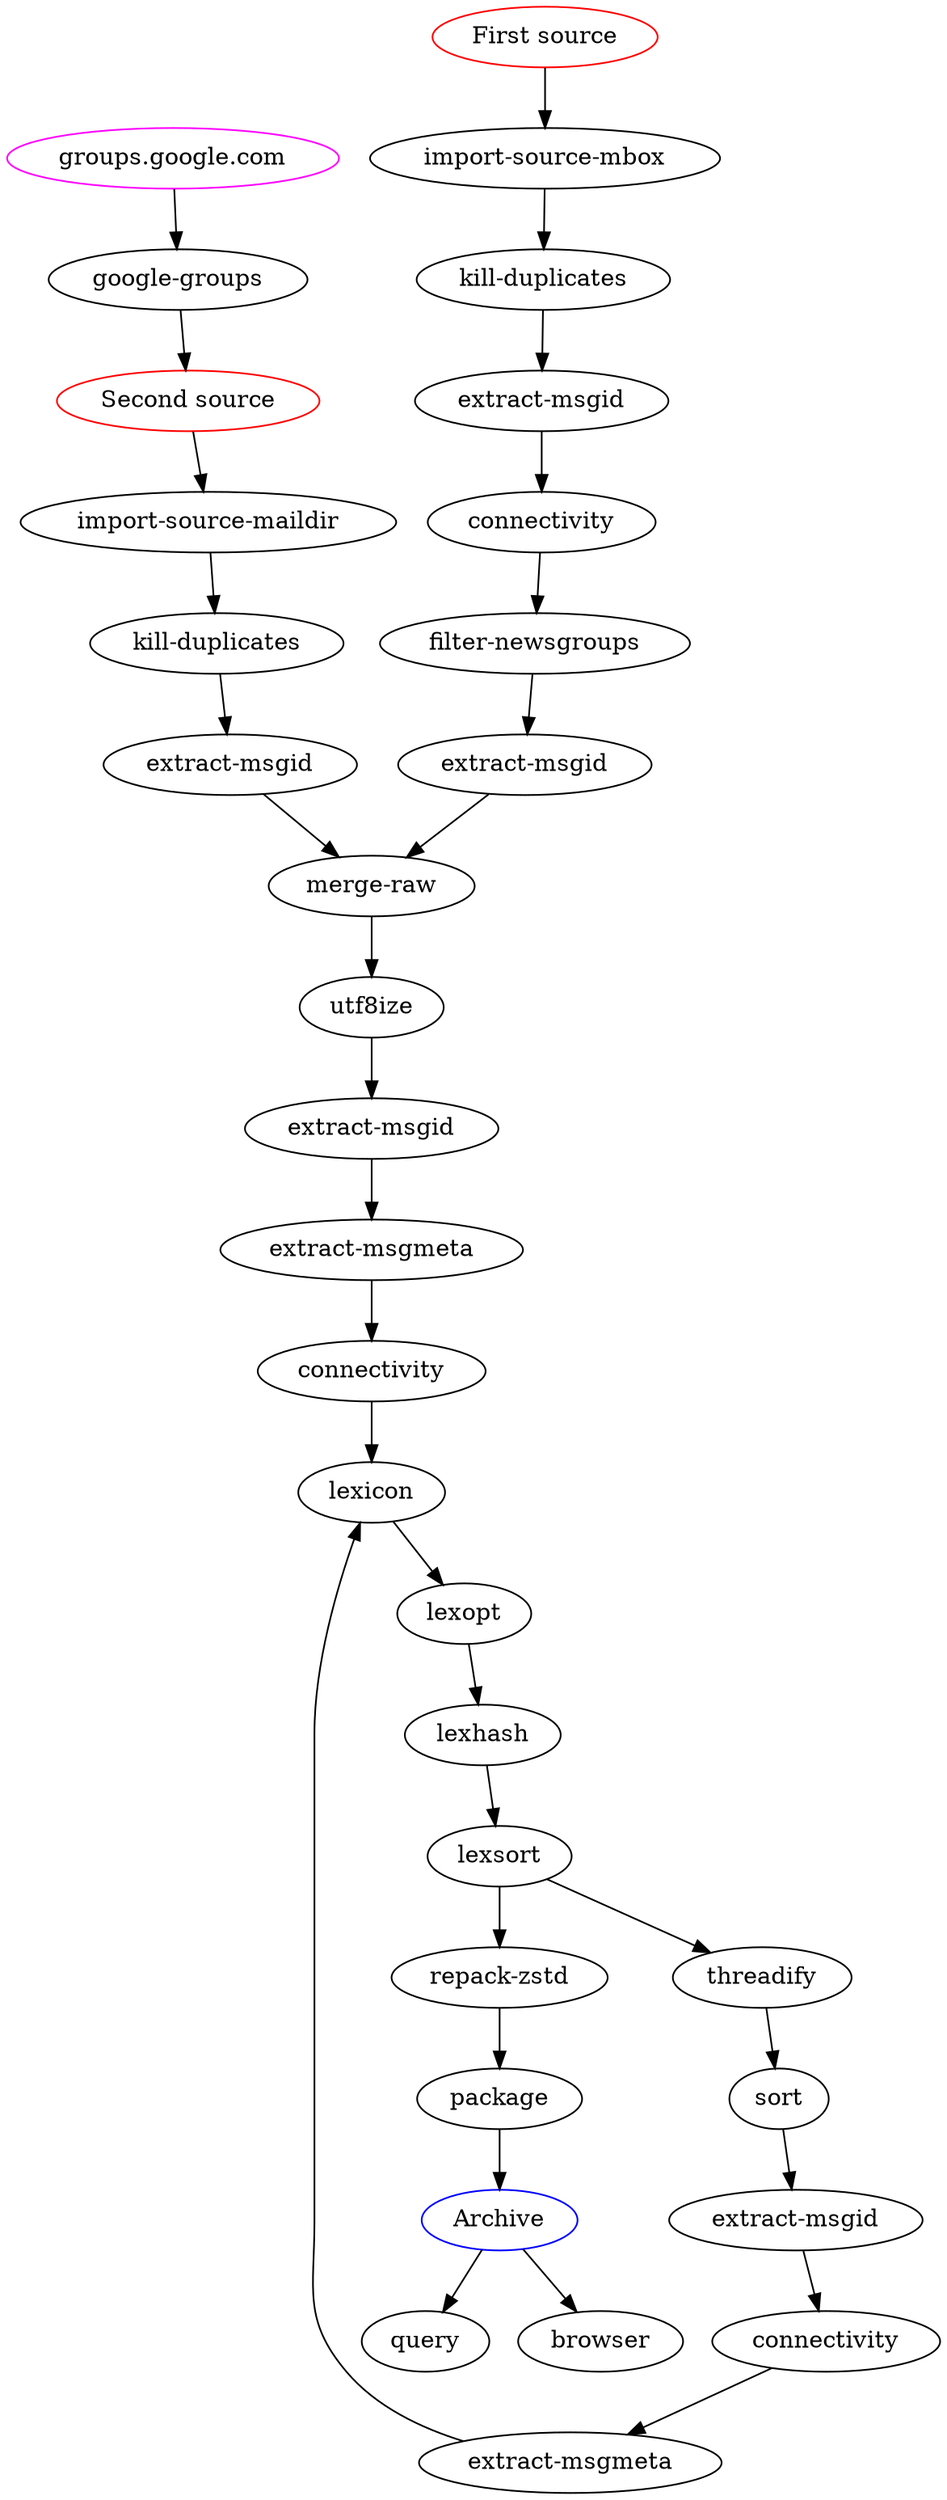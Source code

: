 digraph
{
    ggsrc[label="groups.google.com", color=magenta];
    gg[label="google-groups"];

    src1[label="First source", color=red];
    src2[label="Second source", color=red];
    dst1[label="Archive", color=blue];

    mbox[label="import-source-mbox"];
    maildir[label="import-source-maildir"];

    kill1[label="kill-duplicates"];
    kill2[label="kill-duplicates"];

    msgid1[label="extract-msgid"];
    msgid2[label="extract-msgid"];
    msgid3[label="extract-msgid"];
    msgid4[label="extract-msgid"];
    msgid5[label="extract-msgid"];
    conn2[label="connectivity"];
    conn3[label="connectivity"];

    filter[label="filter-newsgroups"];
    merge[label="merge-raw"];
    msgmeta[label="extract-msgmeta"];
    msgmeta2[label="extract-msgmeta"];
    repack[label="repack-zstd"];

    ggsrc -> gg;
    gg -> src2;
    src1 -> mbox;
    src2 -> maildir;
    mbox -> kill1;
    maildir -> kill2;
    kill1 -> msgid4;
    msgid4 -> conn2;
    conn2 -> filter;
    filter -> msgid1;
    kill2 -> msgid2;
    msgid1 -> merge;
    msgid2 -> merge;
    merge -> utf8ize;
    utf8ize -> msgid3;
    msgid3 -> msgmeta;
    msgmeta -> connectivity;
    connectivity -> lexicon;
    lexicon -> lexopt;
    lexopt -> lexhash;
    lexhash -> lexsort;
    lexsort -> repack;
    repack -> package;
    package -> dst1;
    dst1 -> query;
    dst1 -> browser;
    lexsort -> threadify;
    threadify -> sort;
    sort -> msgid5;
    msgid5 -> conn3;
    conn3 -> msgmeta2;
    msgmeta2 -> lexicon;
}

